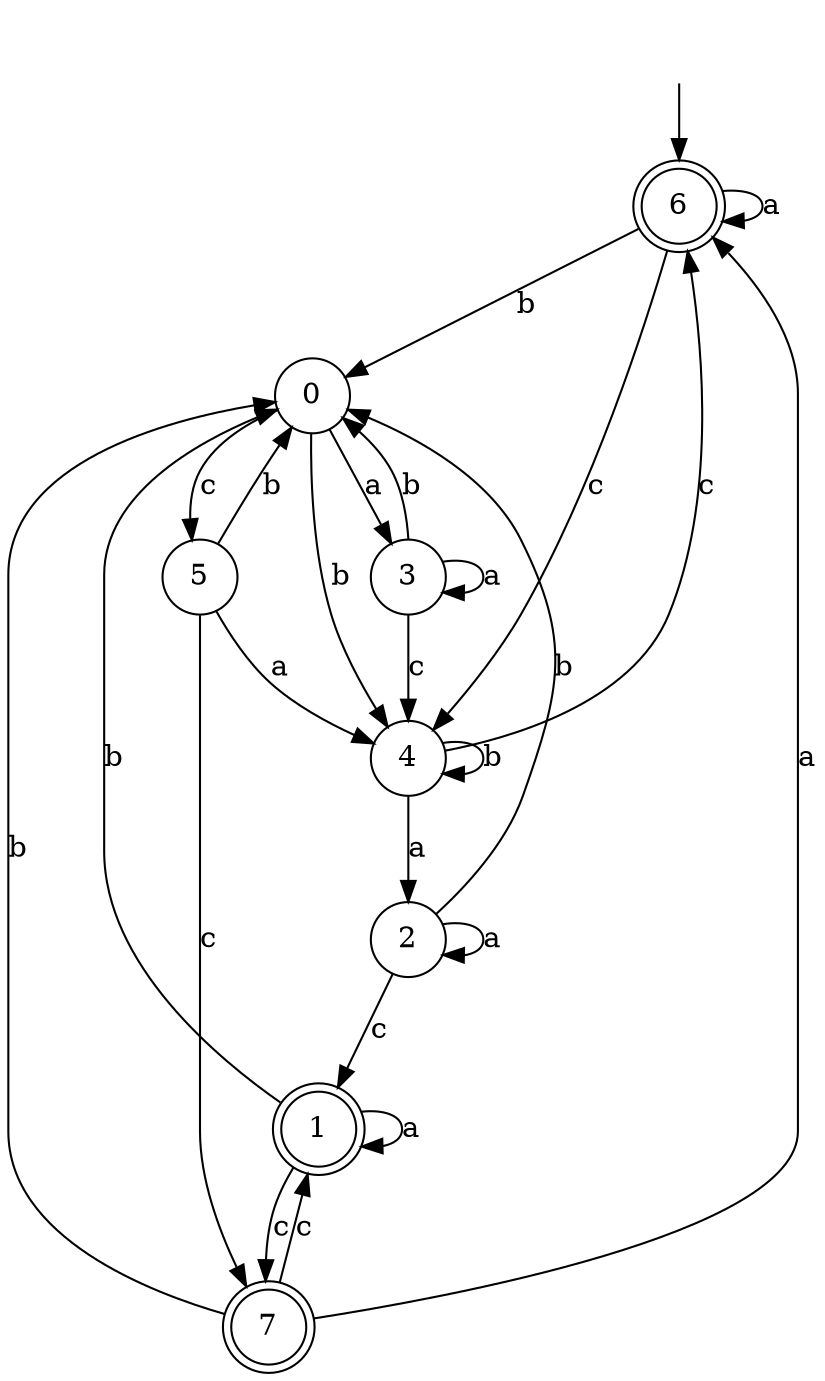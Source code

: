 digraph g {
__start [label=""shape=none]
	6[shape="doublecircle" label="6"]
	0[shape="circle" label="0"]
	1[shape="doublecircle" label="1"]
	2[shape="circle" label="2"]
	3[shape="circle" label="3"]
	4[shape="circle" label="4"]
	5[shape="circle" label="5"]
	7[shape="doublecircle" label="7"]

__start -> 6
	0 -> 3 [label="a"]
	0 -> 4 [label="b"]
	0 -> 5 [label="c"]
	1 -> 1 [label="a"]
	1 -> 0 [label="b"]
	1 -> 7 [label="c"]
	2 -> 2 [label="a"]
	2 -> 0 [label="b"]
	2 -> 1 [label="c"]
	3 -> 3 [label="a"]
	3 -> 0 [label="b"]
	3 -> 4 [label="c"]
	4 -> 2 [label="a"]
	4 -> 4 [label="b"]
	4 -> 6 [label="c"]
	5 -> 4 [label="a"]
	5 -> 0 [label="b"]
	5 -> 7 [label="c"]
	6 -> 6 [label="a"]
	6 -> 0 [label="b"]
	6 -> 4 [label="c"]
	7 -> 6 [label="a"]
	7 -> 0 [label="b"]
	7 -> 1 [label="c"]
}
